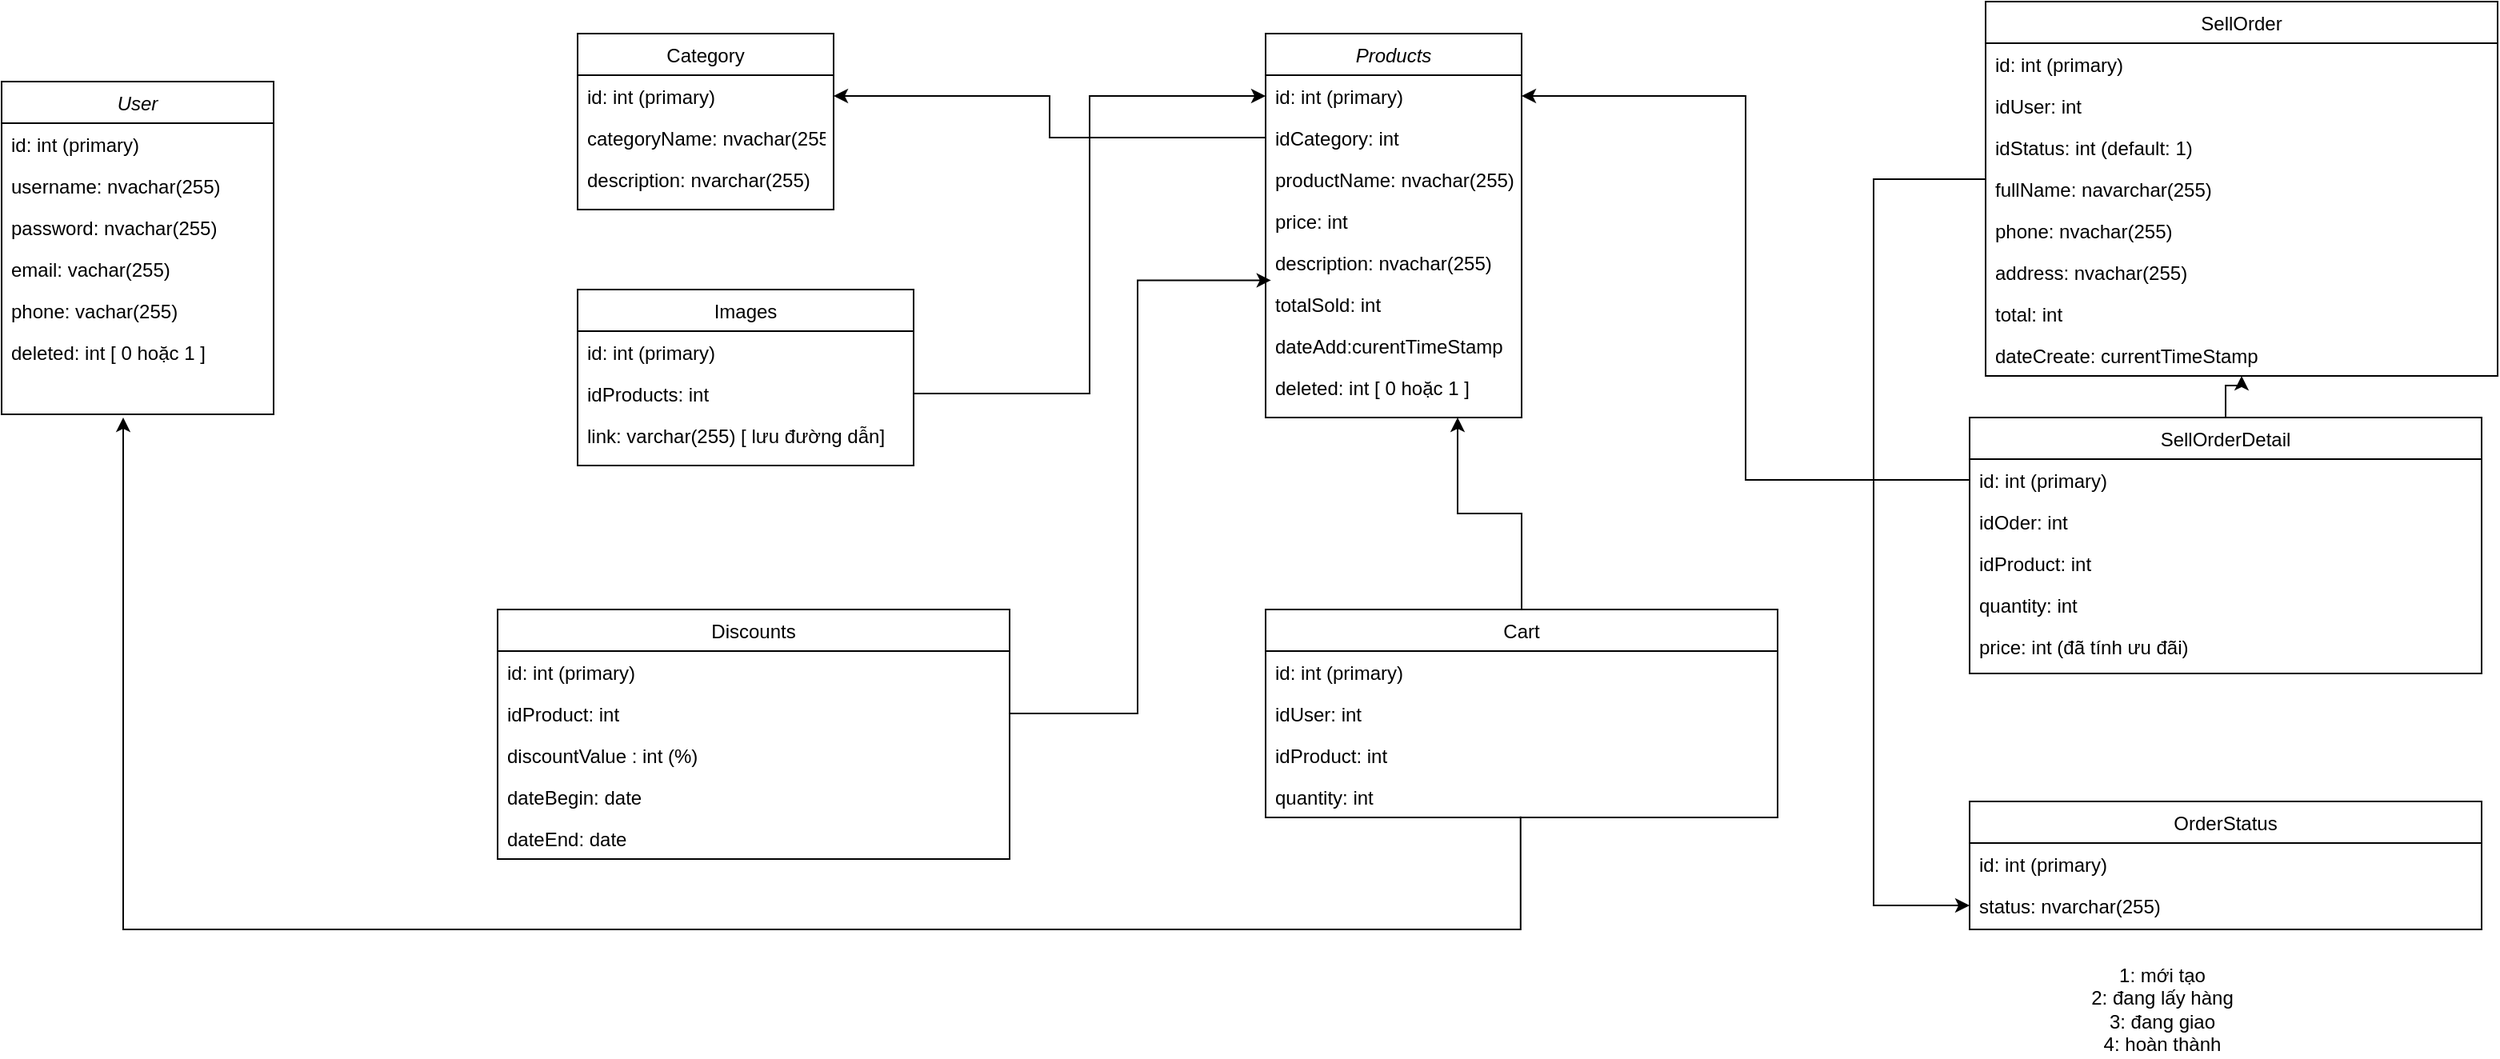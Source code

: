 <mxfile version="14.8.0" type="google"><diagram id="C5RBs43oDa-KdzZeNtuy" name="Page-1"><mxGraphModel dx="167" dy="1742" grid="1" gridSize="10" guides="1" tooltips="1" connect="1" arrows="1" fold="1" page="1" pageScale="1" pageWidth="827" pageHeight="1169" math="0" shadow="0"><root><mxCell id="WIyWlLk6GJQsqaUBKTNV-0"/><mxCell id="WIyWlLk6GJQsqaUBKTNV-1" parent="WIyWlLk6GJQsqaUBKTNV-0"/><mxCell id="-T7aMiziSzbaJfZ7_GNe-0" value="User" style="swimlane;fontStyle=2;align=center;verticalAlign=top;childLayout=stackLayout;horizontal=1;startSize=26;horizontalStack=0;resizeParent=1;resizeLast=0;collapsible=1;marginBottom=0;rounded=0;shadow=0;strokeWidth=1;" parent="WIyWlLk6GJQsqaUBKTNV-1" vertex="1"><mxGeometry x="890" y="-1050" width="170" height="208" as="geometry"><mxRectangle x="230" y="140" width="160" height="26" as="alternateBounds"/></mxGeometry></mxCell><mxCell id="-T7aMiziSzbaJfZ7_GNe-1" value="id: int (primary)" style="text;align=left;verticalAlign=top;spacingLeft=4;spacingRight=4;overflow=hidden;rotatable=0;points=[[0,0.5],[1,0.5]];portConstraint=eastwest;rounded=0;shadow=0;html=0;" parent="-T7aMiziSzbaJfZ7_GNe-0" vertex="1"><mxGeometry y="26" width="170" height="26" as="geometry"/></mxCell><mxCell id="-T7aMiziSzbaJfZ7_GNe-3" value="username: nvachar(255)" style="text;align=left;verticalAlign=top;spacingLeft=4;spacingRight=4;overflow=hidden;rotatable=0;points=[[0,0.5],[1,0.5]];portConstraint=eastwest;rounded=0;shadow=0;html=0;" parent="-T7aMiziSzbaJfZ7_GNe-0" vertex="1"><mxGeometry y="52" width="170" height="26" as="geometry"/></mxCell><mxCell id="-T7aMiziSzbaJfZ7_GNe-4" value="password: nvachar(255)" style="text;align=left;verticalAlign=top;spacingLeft=4;spacingRight=4;overflow=hidden;rotatable=0;points=[[0,0.5],[1,0.5]];portConstraint=eastwest;rounded=0;shadow=0;html=0;" parent="-T7aMiziSzbaJfZ7_GNe-0" vertex="1"><mxGeometry y="78" width="170" height="26" as="geometry"/></mxCell><mxCell id="-T7aMiziSzbaJfZ7_GNe-6" value="email: vachar(255)" style="text;align=left;verticalAlign=top;spacingLeft=4;spacingRight=4;overflow=hidden;rotatable=0;points=[[0,0.5],[1,0.5]];portConstraint=eastwest;rounded=0;shadow=0;html=0;" parent="-T7aMiziSzbaJfZ7_GNe-0" vertex="1"><mxGeometry y="104" width="170" height="26" as="geometry"/></mxCell><mxCell id="-T7aMiziSzbaJfZ7_GNe-10" value="phone: vachar(255)" style="text;align=left;verticalAlign=top;spacingLeft=4;spacingRight=4;overflow=hidden;rotatable=0;points=[[0,0.5],[1,0.5]];portConstraint=eastwest;rounded=0;shadow=0;html=0;" parent="-T7aMiziSzbaJfZ7_GNe-0" vertex="1"><mxGeometry y="130" width="170" height="26" as="geometry"/></mxCell><mxCell id="-T7aMiziSzbaJfZ7_GNe-9" value="deleted: int [ 0 hoặc 1 ]" style="text;align=left;verticalAlign=top;spacingLeft=4;spacingRight=4;overflow=hidden;rotatable=0;points=[[0,0.5],[1,0.5]];portConstraint=eastwest;rounded=0;shadow=0;html=0;" parent="-T7aMiziSzbaJfZ7_GNe-0" vertex="1"><mxGeometry y="156" width="170" height="26" as="geometry"/></mxCell><mxCell id="-T7aMiziSzbaJfZ7_GNe-11" value="Products" style="swimlane;fontStyle=2;align=center;verticalAlign=top;childLayout=stackLayout;horizontal=1;startSize=26;horizontalStack=0;resizeParent=1;resizeLast=0;collapsible=1;marginBottom=0;rounded=0;shadow=0;strokeWidth=1;" parent="WIyWlLk6GJQsqaUBKTNV-1" vertex="1"><mxGeometry x="1680" y="-1080" width="160" height="240" as="geometry"><mxRectangle x="230" y="140" width="160" height="26" as="alternateBounds"/></mxGeometry></mxCell><mxCell id="-T7aMiziSzbaJfZ7_GNe-12" value="id: int (primary)" style="text;align=left;verticalAlign=top;spacingLeft=4;spacingRight=4;overflow=hidden;rotatable=0;points=[[0,0.5],[1,0.5]];portConstraint=eastwest;rounded=0;shadow=0;html=0;" parent="-T7aMiziSzbaJfZ7_GNe-11" vertex="1"><mxGeometry y="26" width="160" height="26" as="geometry"/></mxCell><mxCell id="-T7aMiziSzbaJfZ7_GNe-13" value="idCategory: int" style="text;align=left;verticalAlign=top;spacingLeft=4;spacingRight=4;overflow=hidden;rotatable=0;points=[[0,0.5],[1,0.5]];portConstraint=eastwest;rounded=0;shadow=0;html=0;" parent="-T7aMiziSzbaJfZ7_GNe-11" vertex="1"><mxGeometry y="52" width="160" height="26" as="geometry"/></mxCell><mxCell id="-T7aMiziSzbaJfZ7_GNe-15" value="productName: nvachar(255)" style="text;align=left;verticalAlign=top;spacingLeft=4;spacingRight=4;overflow=hidden;rotatable=0;points=[[0,0.5],[1,0.5]];portConstraint=eastwest;rounded=0;shadow=0;html=0;" parent="-T7aMiziSzbaJfZ7_GNe-11" vertex="1"><mxGeometry y="78" width="160" height="26" as="geometry"/></mxCell><mxCell id="-T7aMiziSzbaJfZ7_GNe-16" value="price: int" style="text;align=left;verticalAlign=top;spacingLeft=4;spacingRight=4;overflow=hidden;rotatable=0;points=[[0,0.5],[1,0.5]];portConstraint=eastwest;rounded=0;shadow=0;html=0;" parent="-T7aMiziSzbaJfZ7_GNe-11" vertex="1"><mxGeometry y="104" width="160" height="26" as="geometry"/></mxCell><mxCell id="-T7aMiziSzbaJfZ7_GNe-17" value="description: nvachar(255)" style="text;align=left;verticalAlign=top;spacingLeft=4;spacingRight=4;overflow=hidden;rotatable=0;points=[[0,0.5],[1,0.5]];portConstraint=eastwest;rounded=0;shadow=0;html=0;" parent="-T7aMiziSzbaJfZ7_GNe-11" vertex="1"><mxGeometry y="130" width="160" height="26" as="geometry"/></mxCell><mxCell id="-T7aMiziSzbaJfZ7_GNe-19" value="totalSold: int" style="text;align=left;verticalAlign=top;spacingLeft=4;spacingRight=4;overflow=hidden;rotatable=0;points=[[0,0.5],[1,0.5]];portConstraint=eastwest;rounded=0;shadow=0;html=0;" parent="-T7aMiziSzbaJfZ7_GNe-11" vertex="1"><mxGeometry y="156" width="160" height="26" as="geometry"/></mxCell><mxCell id="-T7aMiziSzbaJfZ7_GNe-20" value="dateAdd:curentTimeStamp" style="text;align=left;verticalAlign=top;spacingLeft=4;spacingRight=4;overflow=hidden;rotatable=0;points=[[0,0.5],[1,0.5]];portConstraint=eastwest;rounded=0;shadow=0;html=0;" parent="-T7aMiziSzbaJfZ7_GNe-11" vertex="1"><mxGeometry y="182" width="160" height="26" as="geometry"/></mxCell><mxCell id="-T7aMiziSzbaJfZ7_GNe-22" value="deleted: int [ 0 hoặc 1 ]" style="text;align=left;verticalAlign=top;spacingLeft=4;spacingRight=4;overflow=hidden;rotatable=0;points=[[0,0.5],[1,0.5]];portConstraint=eastwest;rounded=0;shadow=0;html=0;" parent="-T7aMiziSzbaJfZ7_GNe-11" vertex="1"><mxGeometry y="208" width="160" height="26" as="geometry"/></mxCell><mxCell id="-T7aMiziSzbaJfZ7_GNe-23" value="Category" style="swimlane;fontStyle=0;align=center;verticalAlign=top;childLayout=stackLayout;horizontal=1;startSize=26;horizontalStack=0;resizeParent=1;resizeLast=0;collapsible=1;marginBottom=0;rounded=0;shadow=0;strokeWidth=1;" parent="WIyWlLk6GJQsqaUBKTNV-1" vertex="1"><mxGeometry x="1250" y="-1080" width="160" height="110" as="geometry"><mxRectangle x="550" y="140" width="160" height="26" as="alternateBounds"/></mxGeometry></mxCell><mxCell id="-T7aMiziSzbaJfZ7_GNe-24" value="id: int (primary)&#10;" style="text;align=left;verticalAlign=top;spacingLeft=4;spacingRight=4;overflow=hidden;rotatable=0;points=[[0,0.5],[1,0.5]];portConstraint=eastwest;" parent="-T7aMiziSzbaJfZ7_GNe-23" vertex="1"><mxGeometry y="26" width="160" height="26" as="geometry"/></mxCell><mxCell id="-T7aMiziSzbaJfZ7_GNe-25" value="categoryName: nvachar(255)" style="text;align=left;verticalAlign=top;spacingLeft=4;spacingRight=4;overflow=hidden;rotatable=0;points=[[0,0.5],[1,0.5]];portConstraint=eastwest;rounded=0;shadow=0;html=0;" parent="-T7aMiziSzbaJfZ7_GNe-23" vertex="1"><mxGeometry y="52" width="160" height="26" as="geometry"/></mxCell><mxCell id="-T7aMiziSzbaJfZ7_GNe-26" value="description: nvarchar(255)" style="text;align=left;verticalAlign=top;spacingLeft=4;spacingRight=4;overflow=hidden;rotatable=0;points=[[0,0.5],[1,0.5]];portConstraint=eastwest;rounded=0;shadow=0;html=0;" parent="-T7aMiziSzbaJfZ7_GNe-23" vertex="1"><mxGeometry y="78" width="160" height="26" as="geometry"/></mxCell><mxCell id="-T7aMiziSzbaJfZ7_GNe-27" value="Discounts" style="swimlane;fontStyle=0;align=center;verticalAlign=top;childLayout=stackLayout;horizontal=1;startSize=26;horizontalStack=0;resizeParent=1;resizeLast=0;collapsible=1;marginBottom=0;rounded=0;shadow=0;strokeWidth=1;" parent="WIyWlLk6GJQsqaUBKTNV-1" vertex="1"><mxGeometry x="1200" y="-720" width="320" height="156" as="geometry"><mxRectangle x="340" y="380" width="170" height="26" as="alternateBounds"/></mxGeometry></mxCell><mxCell id="-T7aMiziSzbaJfZ7_GNe-28" value="id: int (primary)" style="text;align=left;verticalAlign=top;spacingLeft=4;spacingRight=4;overflow=hidden;rotatable=0;points=[[0,0.5],[1,0.5]];portConstraint=eastwest;" parent="-T7aMiziSzbaJfZ7_GNe-27" vertex="1"><mxGeometry y="26" width="320" height="26" as="geometry"/></mxCell><mxCell id="-T7aMiziSzbaJfZ7_GNe-29" value="idProduct: int " style="text;align=left;verticalAlign=top;spacingLeft=4;spacingRight=4;overflow=hidden;rotatable=0;points=[[0,0.5],[1,0.5]];portConstraint=eastwest;rounded=0;shadow=0;html=0;" parent="-T7aMiziSzbaJfZ7_GNe-27" vertex="1"><mxGeometry y="52" width="320" height="26" as="geometry"/></mxCell><mxCell id="-T7aMiziSzbaJfZ7_GNe-30" value="discountValue : int (%)" style="text;align=left;verticalAlign=top;spacingLeft=4;spacingRight=4;overflow=hidden;rotatable=0;points=[[0,0.5],[1,0.5]];portConstraint=eastwest;rounded=0;shadow=0;html=0;" parent="-T7aMiziSzbaJfZ7_GNe-27" vertex="1"><mxGeometry y="78" width="320" height="26" as="geometry"/></mxCell><mxCell id="-T7aMiziSzbaJfZ7_GNe-31" value="dateBegin: date" style="text;align=left;verticalAlign=top;spacingLeft=4;spacingRight=4;overflow=hidden;rotatable=0;points=[[0,0.5],[1,0.5]];portConstraint=eastwest;rounded=0;shadow=0;html=0;" parent="-T7aMiziSzbaJfZ7_GNe-27" vertex="1"><mxGeometry y="104" width="320" height="26" as="geometry"/></mxCell><mxCell id="-T7aMiziSzbaJfZ7_GNe-32" value="dateEnd: date" style="text;align=left;verticalAlign=top;spacingLeft=4;spacingRight=4;overflow=hidden;rotatable=0;points=[[0,0.5],[1,0.5]];portConstraint=eastwest;rounded=0;shadow=0;html=0;" parent="-T7aMiziSzbaJfZ7_GNe-27" vertex="1"><mxGeometry y="130" width="320" height="26" as="geometry"/></mxCell><mxCell id="-T7aMiziSzbaJfZ7_GNe-33" value="Images" style="swimlane;fontStyle=0;align=center;verticalAlign=top;childLayout=stackLayout;horizontal=1;startSize=26;horizontalStack=0;resizeParent=1;resizeLast=0;collapsible=1;marginBottom=0;rounded=0;shadow=0;strokeWidth=1;" parent="WIyWlLk6GJQsqaUBKTNV-1" vertex="1"><mxGeometry x="1250" y="-920" width="210" height="110" as="geometry"><mxRectangle x="550" y="140" width="160" height="26" as="alternateBounds"/></mxGeometry></mxCell><mxCell id="-T7aMiziSzbaJfZ7_GNe-34" value="id: int (primary)" style="text;align=left;verticalAlign=top;spacingLeft=4;spacingRight=4;overflow=hidden;rotatable=0;points=[[0,0.5],[1,0.5]];portConstraint=eastwest;" parent="-T7aMiziSzbaJfZ7_GNe-33" vertex="1"><mxGeometry y="26" width="210" height="26" as="geometry"/></mxCell><mxCell id="-T7aMiziSzbaJfZ7_GNe-35" value="idProducts: int" style="text;align=left;verticalAlign=top;spacingLeft=4;spacingRight=4;overflow=hidden;rotatable=0;points=[[0,0.5],[1,0.5]];portConstraint=eastwest;rounded=0;shadow=0;html=0;" parent="-T7aMiziSzbaJfZ7_GNe-33" vertex="1"><mxGeometry y="52" width="210" height="26" as="geometry"/></mxCell><mxCell id="-T7aMiziSzbaJfZ7_GNe-36" value="link: varchar(255) [ lưu đường dẫn]" style="text;align=left;verticalAlign=top;spacingLeft=4;spacingRight=4;overflow=hidden;rotatable=0;points=[[0,0.5],[1,0.5]];portConstraint=eastwest;rounded=0;shadow=0;html=0;" parent="-T7aMiziSzbaJfZ7_GNe-33" vertex="1"><mxGeometry y="78" width="210" height="26" as="geometry"/></mxCell><mxCell id="-T7aMiziSzbaJfZ7_GNe-39" style="edgeStyle=orthogonalEdgeStyle;rounded=0;orthogonalLoop=1;jettySize=auto;html=1;exitX=1;exitY=0.5;exitDx=0;exitDy=0;entryX=0;entryY=0.5;entryDx=0;entryDy=0;" parent="WIyWlLk6GJQsqaUBKTNV-1" source="-T7aMiziSzbaJfZ7_GNe-35" target="-T7aMiziSzbaJfZ7_GNe-12" edge="1"><mxGeometry relative="1" as="geometry"><mxPoint x="1600" y="-1040" as="targetPoint"/></mxGeometry></mxCell><mxCell id="-T7aMiziSzbaJfZ7_GNe-40" style="edgeStyle=orthogonalEdgeStyle;rounded=0;orthogonalLoop=1;jettySize=auto;html=1;entryX=1;entryY=0.5;entryDx=0;entryDy=0;" parent="WIyWlLk6GJQsqaUBKTNV-1" source="-T7aMiziSzbaJfZ7_GNe-13" target="-T7aMiziSzbaJfZ7_GNe-24" edge="1"><mxGeometry relative="1" as="geometry"/></mxCell><mxCell id="-T7aMiziSzbaJfZ7_GNe-41" style="edgeStyle=orthogonalEdgeStyle;rounded=0;orthogonalLoop=1;jettySize=auto;html=1;entryX=0.021;entryY=-0.069;entryDx=0;entryDy=0;entryPerimeter=0;" parent="WIyWlLk6GJQsqaUBKTNV-1" source="-T7aMiziSzbaJfZ7_GNe-29" target="-T7aMiziSzbaJfZ7_GNe-19" edge="1"><mxGeometry relative="1" as="geometry"/></mxCell><mxCell id="-T7aMiziSzbaJfZ7_GNe-47" style="edgeStyle=orthogonalEdgeStyle;rounded=0;orthogonalLoop=1;jettySize=auto;html=1;entryX=0.75;entryY=1;entryDx=0;entryDy=0;" parent="WIyWlLk6GJQsqaUBKTNV-1" source="-T7aMiziSzbaJfZ7_GNe-42" target="-T7aMiziSzbaJfZ7_GNe-11" edge="1"><mxGeometry relative="1" as="geometry"/></mxCell><mxCell id="-T7aMiziSzbaJfZ7_GNe-42" value="Cart" style="swimlane;fontStyle=0;align=center;verticalAlign=top;childLayout=stackLayout;horizontal=1;startSize=26;horizontalStack=0;resizeParent=1;resizeLast=0;collapsible=1;marginBottom=0;rounded=0;shadow=0;strokeWidth=1;" parent="WIyWlLk6GJQsqaUBKTNV-1" vertex="1"><mxGeometry x="1680" y="-720" width="320" height="130" as="geometry"><mxRectangle x="340" y="380" width="170" height="26" as="alternateBounds"/></mxGeometry></mxCell><mxCell id="-T7aMiziSzbaJfZ7_GNe-43" value="id: int (primary)" style="text;align=left;verticalAlign=top;spacingLeft=4;spacingRight=4;overflow=hidden;rotatable=0;points=[[0,0.5],[1,0.5]];portConstraint=eastwest;" parent="-T7aMiziSzbaJfZ7_GNe-42" vertex="1"><mxGeometry y="26" width="320" height="26" as="geometry"/></mxCell><mxCell id="-T7aMiziSzbaJfZ7_GNe-44" value="idUser: int" style="text;align=left;verticalAlign=top;spacingLeft=4;spacingRight=4;overflow=hidden;rotatable=0;points=[[0,0.5],[1,0.5]];portConstraint=eastwest;rounded=0;shadow=0;html=0;" parent="-T7aMiziSzbaJfZ7_GNe-42" vertex="1"><mxGeometry y="52" width="320" height="26" as="geometry"/></mxCell><mxCell id="-T7aMiziSzbaJfZ7_GNe-45" value="idProduct: int" style="text;align=left;verticalAlign=top;spacingLeft=4;spacingRight=4;overflow=hidden;rotatable=0;points=[[0,0.5],[1,0.5]];portConstraint=eastwest;rounded=0;shadow=0;html=0;" parent="-T7aMiziSzbaJfZ7_GNe-42" vertex="1"><mxGeometry y="78" width="320" height="26" as="geometry"/></mxCell><mxCell id="-T7aMiziSzbaJfZ7_GNe-46" value="quantity: int" style="text;align=left;verticalAlign=top;spacingLeft=4;spacingRight=4;overflow=hidden;rotatable=0;points=[[0,0.5],[1,0.5]];portConstraint=eastwest;rounded=0;shadow=0;html=0;" parent="-T7aMiziSzbaJfZ7_GNe-42" vertex="1"><mxGeometry y="104" width="320" height="26" as="geometry"/></mxCell><mxCell id="-T7aMiziSzbaJfZ7_GNe-48" style="edgeStyle=orthogonalEdgeStyle;rounded=0;orthogonalLoop=1;jettySize=auto;html=1;exitX=0.498;exitY=0.977;exitDx=0;exitDy=0;exitPerimeter=0;" parent="WIyWlLk6GJQsqaUBKTNV-1" source="-T7aMiziSzbaJfZ7_GNe-46" edge="1"><mxGeometry relative="1" as="geometry"><mxPoint x="966" y="-840" as="targetPoint"/><mxPoint x="1840" y="-580" as="sourcePoint"/><Array as="points"><mxPoint x="1839" y="-520"/><mxPoint x="966" y="-520"/></Array></mxGeometry></mxCell><mxCell id="-T7aMiziSzbaJfZ7_GNe-49" value="SellOrder" style="swimlane;fontStyle=0;align=center;verticalAlign=top;childLayout=stackLayout;horizontal=1;startSize=26;horizontalStack=0;resizeParent=1;resizeLast=0;collapsible=1;marginBottom=0;rounded=0;shadow=0;strokeWidth=1;" parent="WIyWlLk6GJQsqaUBKTNV-1" vertex="1"><mxGeometry x="2130" y="-1100" width="320" height="234" as="geometry"><mxRectangle x="340" y="380" width="170" height="26" as="alternateBounds"/></mxGeometry></mxCell><mxCell id="-T7aMiziSzbaJfZ7_GNe-50" value="id: int (primary)" style="text;align=left;verticalAlign=top;spacingLeft=4;spacingRight=4;overflow=hidden;rotatable=0;points=[[0,0.5],[1,0.5]];portConstraint=eastwest;" parent="-T7aMiziSzbaJfZ7_GNe-49" vertex="1"><mxGeometry y="26" width="320" height="26" as="geometry"/></mxCell><mxCell id="-T7aMiziSzbaJfZ7_GNe-51" value="idUser: int" style="text;align=left;verticalAlign=top;spacingLeft=4;spacingRight=4;overflow=hidden;rotatable=0;points=[[0,0.5],[1,0.5]];portConstraint=eastwest;rounded=0;shadow=0;html=0;" parent="-T7aMiziSzbaJfZ7_GNe-49" vertex="1"><mxGeometry y="52" width="320" height="26" as="geometry"/></mxCell><mxCell id="-T7aMiziSzbaJfZ7_GNe-52" value="idStatus: int (default: 1)" style="text;align=left;verticalAlign=top;spacingLeft=4;spacingRight=4;overflow=hidden;rotatable=0;points=[[0,0.5],[1,0.5]];portConstraint=eastwest;rounded=0;shadow=0;html=0;" parent="-T7aMiziSzbaJfZ7_GNe-49" vertex="1"><mxGeometry y="78" width="320" height="26" as="geometry"/></mxCell><mxCell id="-T7aMiziSzbaJfZ7_GNe-72" value="fullName: navarchar(255)" style="text;align=left;verticalAlign=top;spacingLeft=4;spacingRight=4;overflow=hidden;rotatable=0;points=[[0,0.5],[1,0.5]];portConstraint=eastwest;rounded=0;shadow=0;html=0;" parent="-T7aMiziSzbaJfZ7_GNe-49" vertex="1"><mxGeometry y="104" width="320" height="26" as="geometry"/></mxCell><mxCell id="-T7aMiziSzbaJfZ7_GNe-73" value="phone: nvachar(255)" style="text;align=left;verticalAlign=top;spacingLeft=4;spacingRight=4;overflow=hidden;rotatable=0;points=[[0,0.5],[1,0.5]];portConstraint=eastwest;rounded=0;shadow=0;html=0;" parent="-T7aMiziSzbaJfZ7_GNe-49" vertex="1"><mxGeometry y="130" width="320" height="26" as="geometry"/></mxCell><mxCell id="-T7aMiziSzbaJfZ7_GNe-74" value="address: nvachar(255)" style="text;align=left;verticalAlign=top;spacingLeft=4;spacingRight=4;overflow=hidden;rotatable=0;points=[[0,0.5],[1,0.5]];portConstraint=eastwest;rounded=0;shadow=0;html=0;" parent="-T7aMiziSzbaJfZ7_GNe-49" vertex="1"><mxGeometry y="156" width="320" height="26" as="geometry"/></mxCell><mxCell id="-T7aMiziSzbaJfZ7_GNe-53" value="total: int" style="text;align=left;verticalAlign=top;spacingLeft=4;spacingRight=4;overflow=hidden;rotatable=0;points=[[0,0.5],[1,0.5]];portConstraint=eastwest;rounded=0;shadow=0;html=0;" parent="-T7aMiziSzbaJfZ7_GNe-49" vertex="1"><mxGeometry y="182" width="320" height="26" as="geometry"/></mxCell><mxCell id="-T7aMiziSzbaJfZ7_GNe-57" value="dateCreate: currentTimeStamp" style="text;align=left;verticalAlign=top;spacingLeft=4;spacingRight=4;overflow=hidden;rotatable=0;points=[[0,0.5],[1,0.5]];portConstraint=eastwest;rounded=0;shadow=0;html=0;" parent="-T7aMiziSzbaJfZ7_GNe-49" vertex="1"><mxGeometry y="208" width="320" height="26" as="geometry"/></mxCell><mxCell id="-T7aMiziSzbaJfZ7_GNe-65" style="edgeStyle=orthogonalEdgeStyle;rounded=0;orthogonalLoop=1;jettySize=auto;html=1;entryX=0.5;entryY=1;entryDx=0;entryDy=0;" parent="WIyWlLk6GJQsqaUBKTNV-1" source="-T7aMiziSzbaJfZ7_GNe-59" target="-T7aMiziSzbaJfZ7_GNe-49" edge="1"><mxGeometry relative="1" as="geometry"/></mxCell><mxCell id="-T7aMiziSzbaJfZ7_GNe-59" value="SellOrderDetail" style="swimlane;fontStyle=0;align=center;verticalAlign=top;childLayout=stackLayout;horizontal=1;startSize=26;horizontalStack=0;resizeParent=1;resizeLast=0;collapsible=1;marginBottom=0;rounded=0;shadow=0;strokeWidth=1;" parent="WIyWlLk6GJQsqaUBKTNV-1" vertex="1"><mxGeometry x="2120" y="-840" width="320" height="160" as="geometry"><mxRectangle x="340" y="380" width="170" height="26" as="alternateBounds"/></mxGeometry></mxCell><mxCell id="-T7aMiziSzbaJfZ7_GNe-60" value="id: int (primary)" style="text;align=left;verticalAlign=top;spacingLeft=4;spacingRight=4;overflow=hidden;rotatable=0;points=[[0,0.5],[1,0.5]];portConstraint=eastwest;" parent="-T7aMiziSzbaJfZ7_GNe-59" vertex="1"><mxGeometry y="26" width="320" height="26" as="geometry"/></mxCell><mxCell id="-T7aMiziSzbaJfZ7_GNe-61" value="idOder: int" style="text;align=left;verticalAlign=top;spacingLeft=4;spacingRight=4;overflow=hidden;rotatable=0;points=[[0,0.5],[1,0.5]];portConstraint=eastwest;rounded=0;shadow=0;html=0;" parent="-T7aMiziSzbaJfZ7_GNe-59" vertex="1"><mxGeometry y="52" width="320" height="26" as="geometry"/></mxCell><mxCell id="-T7aMiziSzbaJfZ7_GNe-62" value="idProduct: int" style="text;align=left;verticalAlign=top;spacingLeft=4;spacingRight=4;overflow=hidden;rotatable=0;points=[[0,0.5],[1,0.5]];portConstraint=eastwest;rounded=0;shadow=0;html=0;" parent="-T7aMiziSzbaJfZ7_GNe-59" vertex="1"><mxGeometry y="78" width="320" height="26" as="geometry"/></mxCell><mxCell id="-T7aMiziSzbaJfZ7_GNe-63" value="quantity: int" style="text;align=left;verticalAlign=top;spacingLeft=4;spacingRight=4;overflow=hidden;rotatable=0;points=[[0,0.5],[1,0.5]];portConstraint=eastwest;rounded=0;shadow=0;html=0;" parent="-T7aMiziSzbaJfZ7_GNe-59" vertex="1"><mxGeometry y="104" width="320" height="26" as="geometry"/></mxCell><mxCell id="-T7aMiziSzbaJfZ7_GNe-64" value="price: int (đã tính ưu đãi)" style="text;align=left;verticalAlign=top;spacingLeft=4;spacingRight=4;overflow=hidden;rotatable=0;points=[[0,0.5],[1,0.5]];portConstraint=eastwest;rounded=0;shadow=0;html=0;" parent="-T7aMiziSzbaJfZ7_GNe-59" vertex="1"><mxGeometry y="130" width="320" height="26" as="geometry"/></mxCell><mxCell id="-T7aMiziSzbaJfZ7_GNe-66" style="edgeStyle=orthogonalEdgeStyle;rounded=0;orthogonalLoop=1;jettySize=auto;html=1;entryX=1;entryY=0.5;entryDx=0;entryDy=0;" parent="WIyWlLk6GJQsqaUBKTNV-1" source="-T7aMiziSzbaJfZ7_GNe-60" target="-T7aMiziSzbaJfZ7_GNe-12" edge="1"><mxGeometry relative="1" as="geometry"/></mxCell><mxCell id="-T7aMiziSzbaJfZ7_GNe-67" value="OrderStatus" style="swimlane;fontStyle=0;align=center;verticalAlign=top;childLayout=stackLayout;horizontal=1;startSize=26;horizontalStack=0;resizeParent=1;resizeLast=0;collapsible=1;marginBottom=0;rounded=0;shadow=0;strokeWidth=1;" parent="WIyWlLk6GJQsqaUBKTNV-1" vertex="1"><mxGeometry x="2120" y="-600" width="320" height="80" as="geometry"><mxRectangle x="340" y="380" width="170" height="26" as="alternateBounds"/></mxGeometry></mxCell><mxCell id="-T7aMiziSzbaJfZ7_GNe-68" value="id: int (primary)" style="text;align=left;verticalAlign=top;spacingLeft=4;spacingRight=4;overflow=hidden;rotatable=0;points=[[0,0.5],[1,0.5]];portConstraint=eastwest;" parent="-T7aMiziSzbaJfZ7_GNe-67" vertex="1"><mxGeometry y="26" width="320" height="26" as="geometry"/></mxCell><mxCell id="-T7aMiziSzbaJfZ7_GNe-69" value="status: nvarchar(255)  " style="text;align=left;verticalAlign=top;spacingLeft=4;spacingRight=4;overflow=hidden;rotatable=0;points=[[0,0.5],[1,0.5]];portConstraint=eastwest;rounded=0;shadow=0;html=0;" parent="-T7aMiziSzbaJfZ7_GNe-67" vertex="1"><mxGeometry y="52" width="320" height="26" as="geometry"/></mxCell><mxCell id="-T7aMiziSzbaJfZ7_GNe-70" style="edgeStyle=orthogonalEdgeStyle;rounded=0;orthogonalLoop=1;jettySize=auto;html=1;entryX=0;entryY=0.5;entryDx=0;entryDy=0;" parent="WIyWlLk6GJQsqaUBKTNV-1" target="-T7aMiziSzbaJfZ7_GNe-69" edge="1"><mxGeometry relative="1" as="geometry"><mxPoint x="2130" y="-989" as="sourcePoint"/><Array as="points"><mxPoint x="2060" y="-989"/><mxPoint x="2060" y="-535"/></Array></mxGeometry></mxCell><mxCell id="-T7aMiziSzbaJfZ7_GNe-71" value="1: mới tạo&lt;br&gt;2: đang lấy hàng&lt;br&gt;3: đang giao&lt;br&gt;4: hoàn thành&lt;br&gt;" style="text;html=1;align=center;verticalAlign=middle;resizable=0;points=[];autosize=1;strokeColor=none;" parent="WIyWlLk6GJQsqaUBKTNV-1" vertex="1"><mxGeometry x="2190" y="-500" width="100" height="60" as="geometry"/></mxCell></root></mxGraphModel></diagram></mxfile>